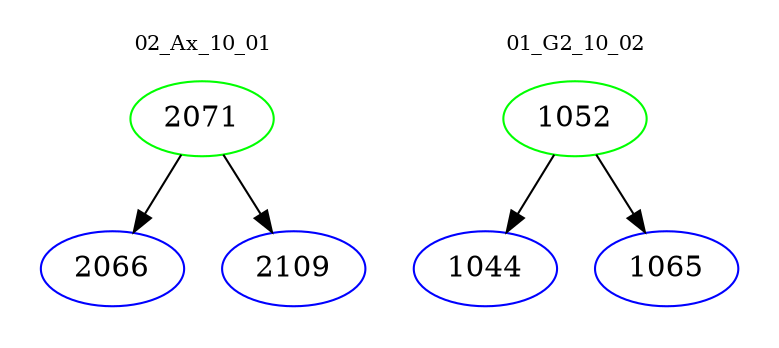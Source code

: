 digraph{
subgraph cluster_0 {
color = white
label = "02_Ax_10_01";
fontsize=10;
T0_2071 [label="2071", color="green"]
T0_2071 -> T0_2066 [color="black"]
T0_2066 [label="2066", color="blue"]
T0_2071 -> T0_2109 [color="black"]
T0_2109 [label="2109", color="blue"]
}
subgraph cluster_1 {
color = white
label = "01_G2_10_02";
fontsize=10;
T1_1052 [label="1052", color="green"]
T1_1052 -> T1_1044 [color="black"]
T1_1044 [label="1044", color="blue"]
T1_1052 -> T1_1065 [color="black"]
T1_1065 [label="1065", color="blue"]
}
}
